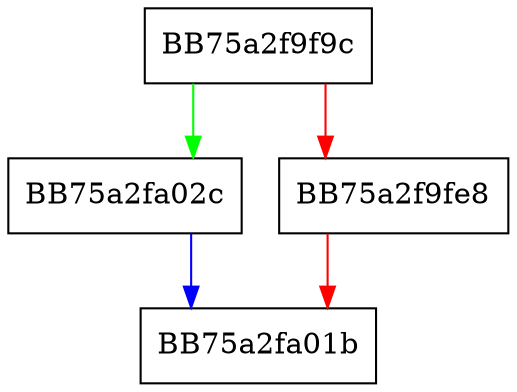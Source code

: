 digraph scan_vbuff {
  node [shape="box"];
  graph [splines=ortho];
  BB75a2f9f9c -> BB75a2fa02c [color="green"];
  BB75a2f9f9c -> BB75a2f9fe8 [color="red"];
  BB75a2f9fe8 -> BB75a2fa01b [color="red"];
  BB75a2fa02c -> BB75a2fa01b [color="blue"];
}